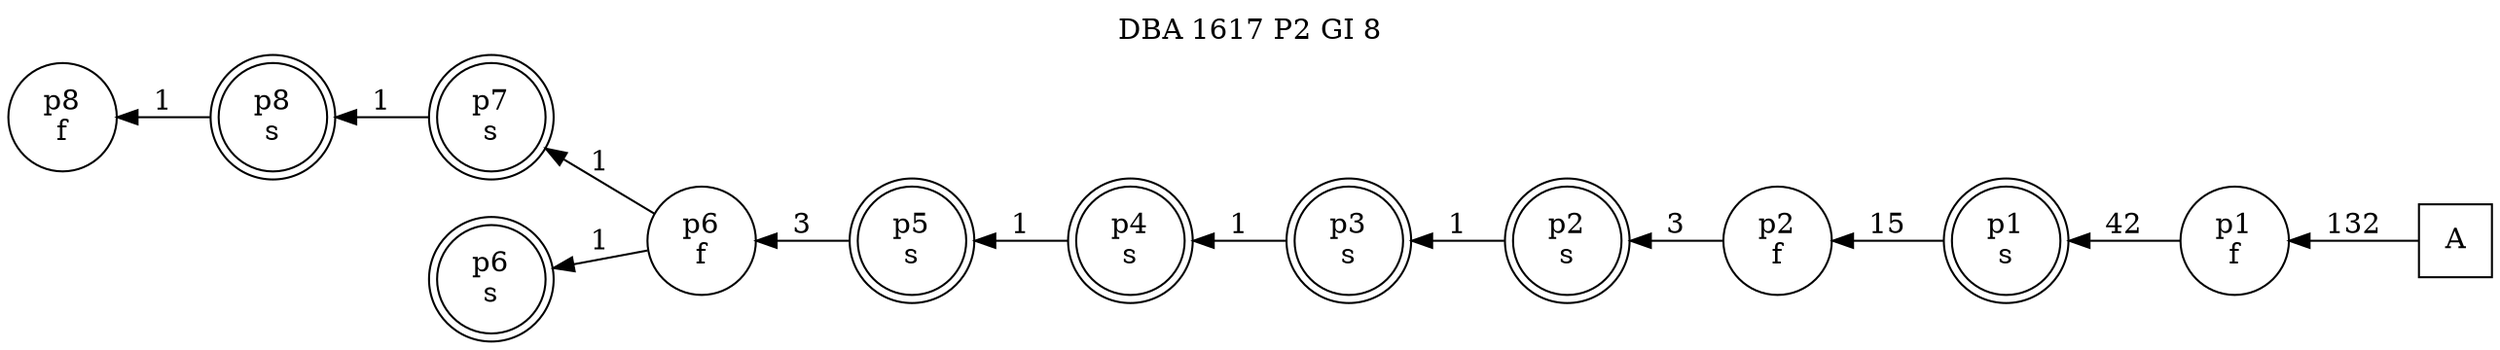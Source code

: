 digraph DBA_1617_P2_GI_8_GOOD {
labelloc="tl"
label= " DBA 1617 P2 GI 8 "
rankdir="RL";
"A" [shape="square" label="A"]
"p1_f" [shape="circle" label="p1
f"]
"p1_s" [shape="doublecircle" label="p1
s"]
"p2_f" [shape="circle" label="p2
f"]
"p2_s" [shape="doublecircle" label="p2
s"]
"p3_s" [shape="doublecircle" label="p3
s"]
"p4_s" [shape="doublecircle" label="p4
s"]
"p5_s" [shape="doublecircle" label="p5
s"]
"p6_f" [shape="circle" label="p6
f"]
"p7_s" [shape="doublecircle" label="p7
s"]
"p8_s" [shape="doublecircle" label="p8
s"]
"p8_f" [shape="circle" label="p8
f"]
"p6_s" [shape="doublecircle" label="p6
s"]
"A" -> "p1_f" [ label=132]
"p1_f" -> "p1_s" [ label=42]
"p1_s" -> "p2_f" [ label=15]
"p2_f" -> "p2_s" [ label=3]
"p2_s" -> "p3_s" [ label=1]
"p3_s" -> "p4_s" [ label=1]
"p4_s" -> "p5_s" [ label=1]
"p5_s" -> "p6_f" [ label=3]
"p6_f" -> "p7_s" [ label=1]
"p6_f" -> "p6_s" [ label=1]
"p7_s" -> "p8_s" [ label=1]
"p8_s" -> "p8_f" [ label=1]
}
